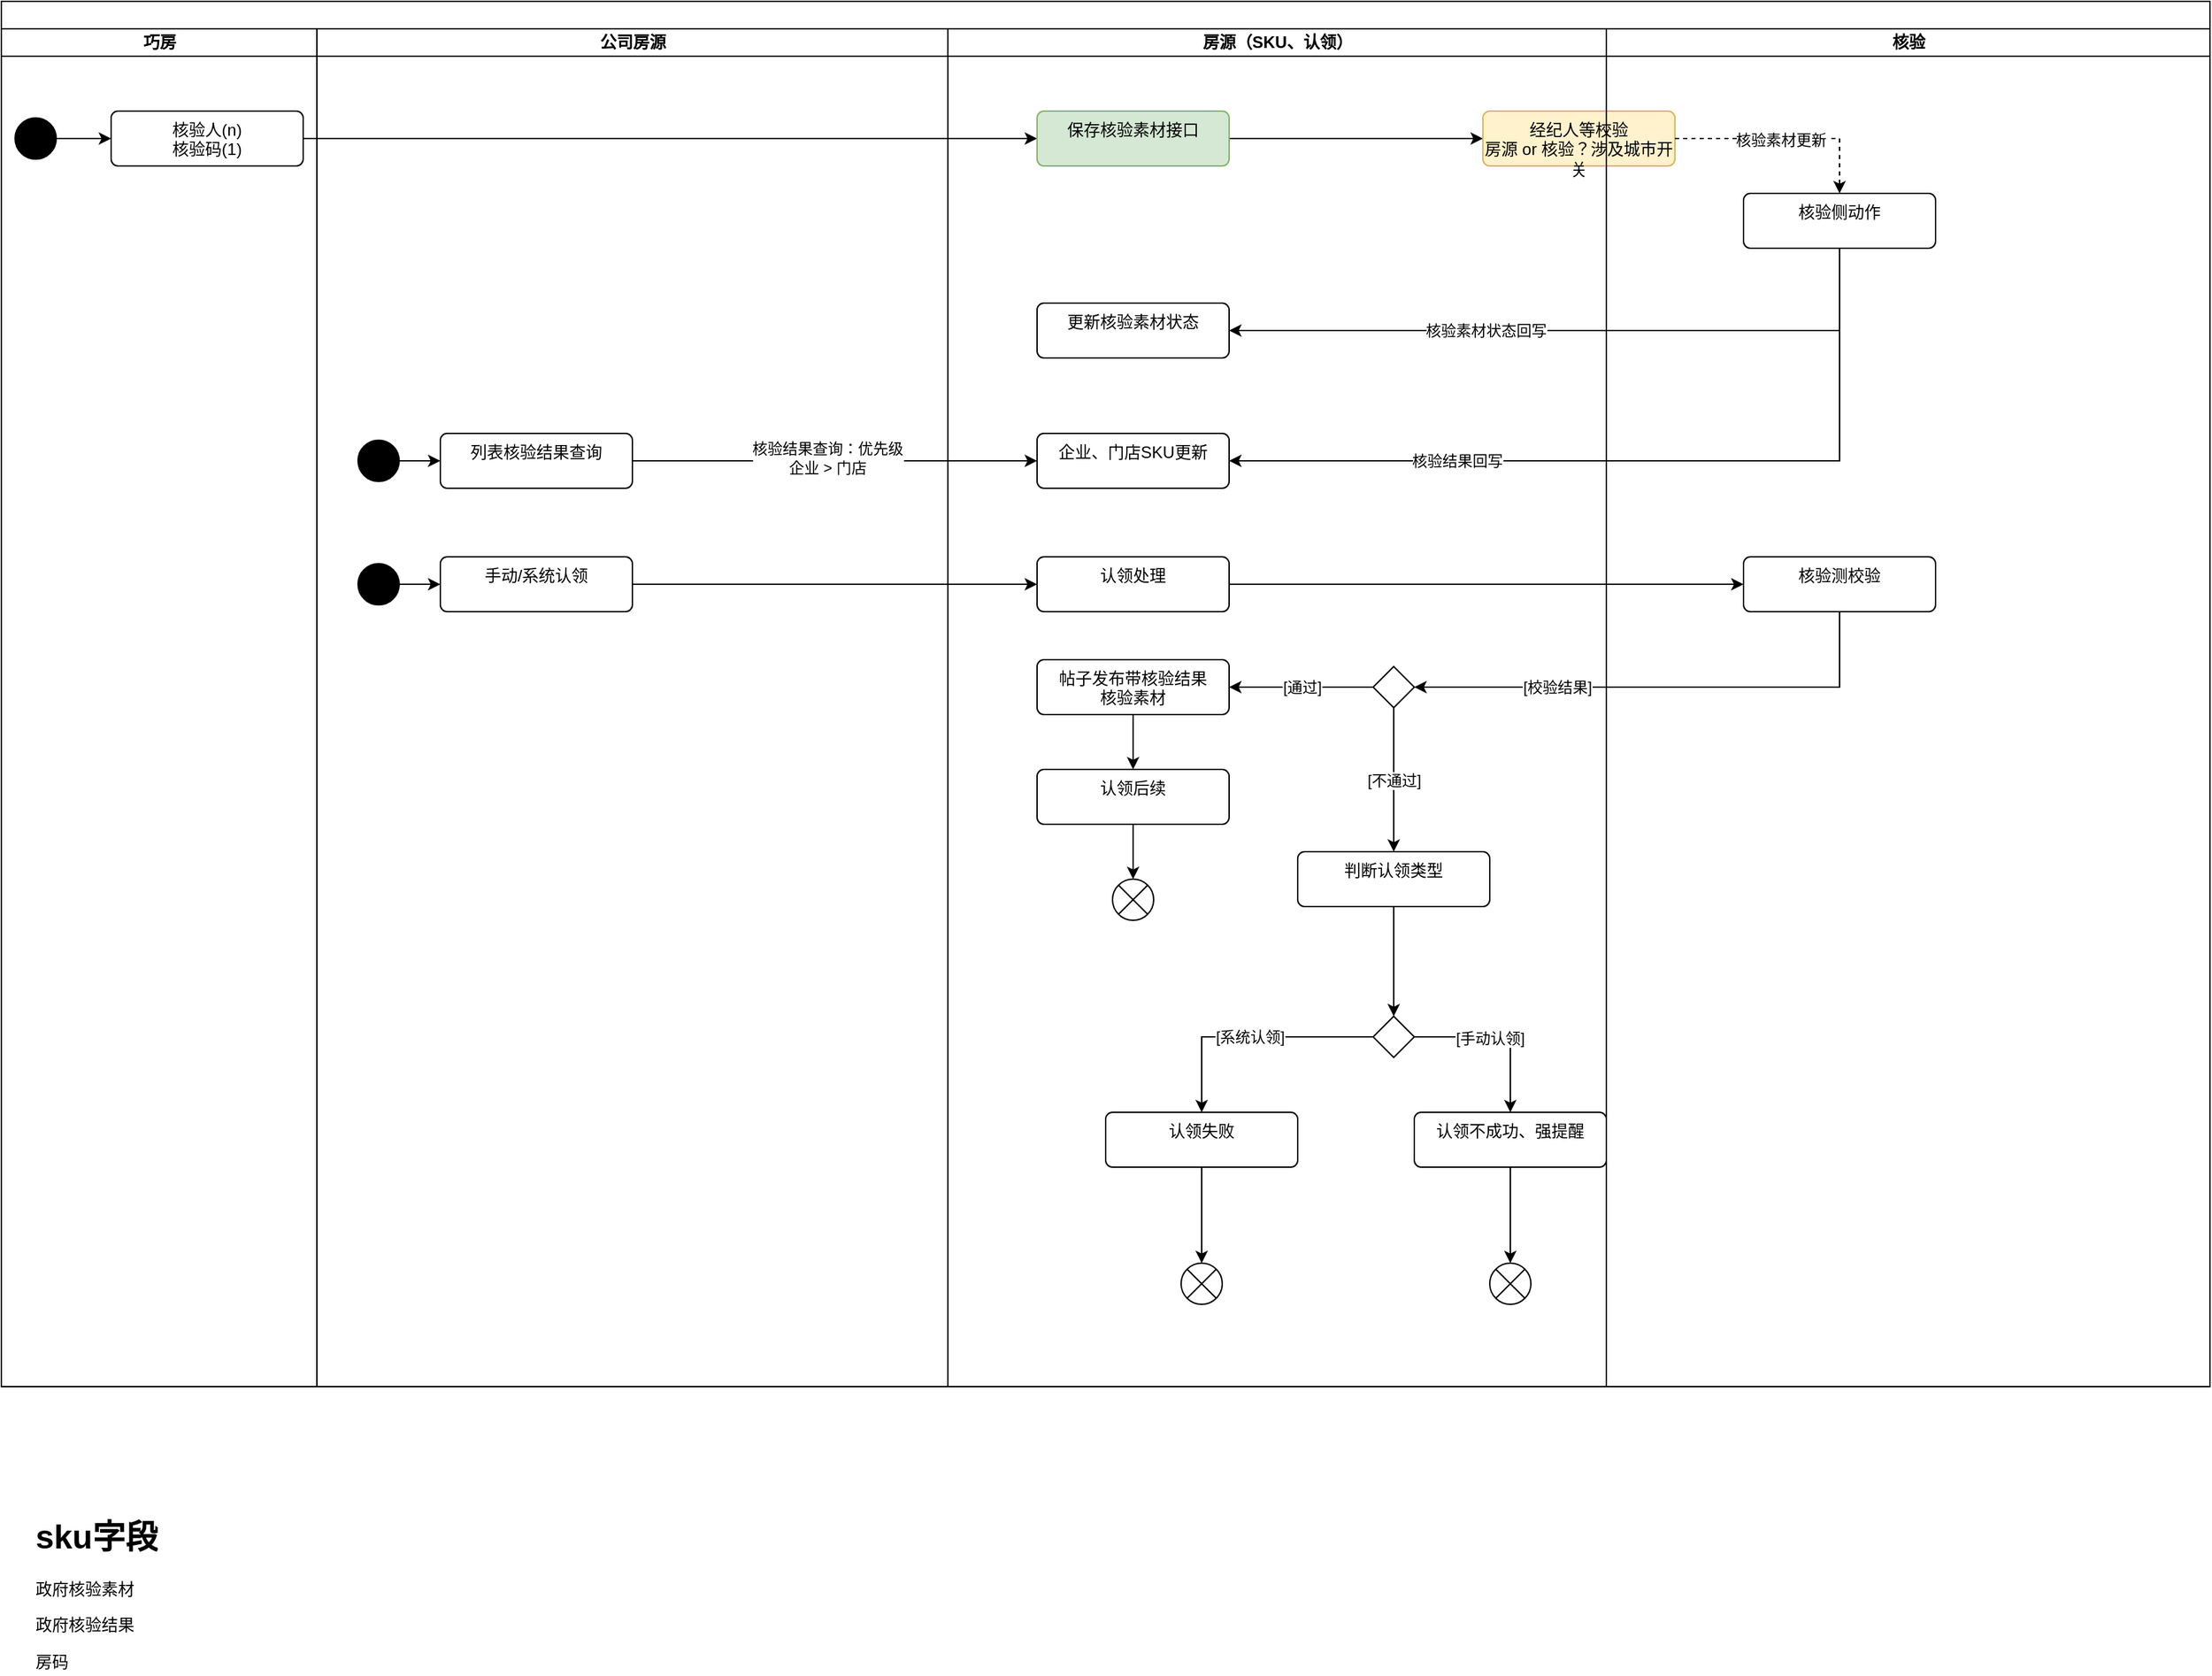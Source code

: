 <mxfile version="21.0.6" type="github" pages="2">
  <diagram name="交互流程" id="vjZGrzt-JCbSemIKqa7r">
    <mxGraphModel dx="756" dy="655" grid="1" gridSize="10" guides="1" tooltips="1" connect="1" arrows="1" fold="1" page="1" pageScale="1" pageWidth="827" pageHeight="1169" math="0" shadow="0">
      <root>
        <mxCell id="0" />
        <mxCell id="1" parent="0" />
        <mxCell id="OSc-uPwjK80ok-IoM_eQ-1" value="" style="swimlane;childLayout=stackLayout;resizeParent=1;resizeParentMax=0;startSize=20;html=1;" parent="1" vertex="1">
          <mxGeometry x="170.0" y="90" width="1610.0" height="1010" as="geometry" />
        </mxCell>
        <mxCell id="OSc-uPwjK80ok-IoM_eQ-21" value="巧房" style="swimlane;startSize=20;html=1;" parent="OSc-uPwjK80ok-IoM_eQ-1" vertex="1">
          <mxGeometry y="20" width="230" height="990" as="geometry" />
        </mxCell>
        <mxCell id="OSc-uPwjK80ok-IoM_eQ-5" value="核验人(n)&lt;br&gt;核验码(1)" style="html=1;align=center;verticalAlign=top;rounded=1;absoluteArcSize=1;arcSize=10;dashed=0;whiteSpace=wrap;" parent="OSc-uPwjK80ok-IoM_eQ-21" vertex="1">
          <mxGeometry x="80.0" y="60" width="140" height="40" as="geometry" />
        </mxCell>
        <mxCell id="OSc-uPwjK80ok-IoM_eQ-9" value="" style="ellipse;fillColor=strokeColor;html=1;" parent="OSc-uPwjK80ok-IoM_eQ-21" vertex="1">
          <mxGeometry x="10.0" y="65" width="30" height="30" as="geometry" />
        </mxCell>
        <mxCell id="OSc-uPwjK80ok-IoM_eQ-10" style="edgeStyle=orthogonalEdgeStyle;rounded=0;orthogonalLoop=1;jettySize=auto;html=1;entryX=0;entryY=0.5;entryDx=0;entryDy=0;" parent="OSc-uPwjK80ok-IoM_eQ-21" source="OSc-uPwjK80ok-IoM_eQ-9" target="OSc-uPwjK80ok-IoM_eQ-5" edge="1">
          <mxGeometry relative="1" as="geometry" />
        </mxCell>
        <mxCell id="OSc-uPwjK80ok-IoM_eQ-2" value="公司房源" style="swimlane;startSize=20;html=1;" parent="OSc-uPwjK80ok-IoM_eQ-1" vertex="1">
          <mxGeometry x="230" y="20" width="460.0" height="990" as="geometry" />
        </mxCell>
        <mxCell id="OSc-uPwjK80ok-IoM_eQ-22" value="" style="ellipse;fillColor=strokeColor;html=1;" parent="OSc-uPwjK80ok-IoM_eQ-2" vertex="1">
          <mxGeometry x="30.0" y="300" width="30" height="30" as="geometry" />
        </mxCell>
        <mxCell id="OSc-uPwjK80ok-IoM_eQ-23" value="列表核验结果查询" style="html=1;align=center;verticalAlign=top;rounded=1;absoluteArcSize=1;arcSize=10;dashed=0;whiteSpace=wrap;" parent="OSc-uPwjK80ok-IoM_eQ-2" vertex="1">
          <mxGeometry x="90.0" y="295" width="140" height="40" as="geometry" />
        </mxCell>
        <mxCell id="OSc-uPwjK80ok-IoM_eQ-24" style="edgeStyle=orthogonalEdgeStyle;rounded=0;orthogonalLoop=1;jettySize=auto;html=1;" parent="OSc-uPwjK80ok-IoM_eQ-2" source="OSc-uPwjK80ok-IoM_eQ-22" target="OSc-uPwjK80ok-IoM_eQ-23" edge="1">
          <mxGeometry relative="1" as="geometry" />
        </mxCell>
        <mxCell id="OSc-uPwjK80ok-IoM_eQ-28" value="" style="ellipse;fillColor=strokeColor;html=1;" parent="OSc-uPwjK80ok-IoM_eQ-2" vertex="1">
          <mxGeometry x="30.0" y="390" width="30" height="30" as="geometry" />
        </mxCell>
        <mxCell id="OSc-uPwjK80ok-IoM_eQ-29" value="手动/系统认领" style="html=1;align=center;verticalAlign=top;rounded=1;absoluteArcSize=1;arcSize=10;dashed=0;whiteSpace=wrap;" parent="OSc-uPwjK80ok-IoM_eQ-2" vertex="1">
          <mxGeometry x="90.0" y="385" width="140" height="40" as="geometry" />
        </mxCell>
        <mxCell id="OSc-uPwjK80ok-IoM_eQ-30" style="edgeStyle=orthogonalEdgeStyle;rounded=0;orthogonalLoop=1;jettySize=auto;html=1;entryX=0;entryY=0.5;entryDx=0;entryDy=0;" parent="OSc-uPwjK80ok-IoM_eQ-2" source="OSc-uPwjK80ok-IoM_eQ-28" target="OSc-uPwjK80ok-IoM_eQ-29" edge="1">
          <mxGeometry relative="1" as="geometry" />
        </mxCell>
        <mxCell id="OSc-uPwjK80ok-IoM_eQ-7" style="edgeStyle=orthogonalEdgeStyle;rounded=0;orthogonalLoop=1;jettySize=auto;html=1;entryX=0;entryY=0.5;entryDx=0;entryDy=0;" parent="OSc-uPwjK80ok-IoM_eQ-1" source="OSc-uPwjK80ok-IoM_eQ-5" target="OSc-uPwjK80ok-IoM_eQ-6" edge="1">
          <mxGeometry relative="1" as="geometry" />
        </mxCell>
        <mxCell id="OSc-uPwjK80ok-IoM_eQ-3" value="房源（SKU、认领）" style="swimlane;startSize=20;html=1;" parent="OSc-uPwjK80ok-IoM_eQ-1" vertex="1">
          <mxGeometry x="690.0" y="20" width="480" height="990" as="geometry" />
        </mxCell>
        <mxCell id="5rWDFJ6ooPvfCLQis1av-3" style="edgeStyle=orthogonalEdgeStyle;rounded=0;orthogonalLoop=1;jettySize=auto;html=1;entryX=0;entryY=0.5;entryDx=0;entryDy=0;" parent="OSc-uPwjK80ok-IoM_eQ-3" source="OSc-uPwjK80ok-IoM_eQ-6" target="5rWDFJ6ooPvfCLQis1av-2" edge="1">
          <mxGeometry relative="1" as="geometry" />
        </mxCell>
        <mxCell id="OSc-uPwjK80ok-IoM_eQ-6" value="保存核验素材接口" style="html=1;align=center;verticalAlign=top;rounded=1;absoluteArcSize=1;arcSize=10;dashed=0;whiteSpace=wrap;fillColor=#d5e8d4;strokeColor=#82b366;" parent="OSc-uPwjK80ok-IoM_eQ-3" vertex="1">
          <mxGeometry x="65" y="60" width="140" height="40" as="geometry" />
        </mxCell>
        <mxCell id="OSc-uPwjK80ok-IoM_eQ-14" value="更新核验素材状态" style="html=1;align=center;verticalAlign=top;rounded=1;absoluteArcSize=1;arcSize=10;dashed=0;whiteSpace=wrap;" parent="OSc-uPwjK80ok-IoM_eQ-3" vertex="1">
          <mxGeometry x="65" y="200" width="140" height="40" as="geometry" />
        </mxCell>
        <mxCell id="OSc-uPwjK80ok-IoM_eQ-17" value="企业、门店SKU更新" style="html=1;align=center;verticalAlign=top;rounded=1;absoluteArcSize=1;arcSize=10;dashed=0;whiteSpace=wrap;" parent="OSc-uPwjK80ok-IoM_eQ-3" vertex="1">
          <mxGeometry x="65" y="295" width="140" height="40" as="geometry" />
        </mxCell>
        <mxCell id="OSc-uPwjK80ok-IoM_eQ-33" value="认领处理" style="html=1;align=center;verticalAlign=top;rounded=1;absoluteArcSize=1;arcSize=10;dashed=0;whiteSpace=wrap;" parent="OSc-uPwjK80ok-IoM_eQ-3" vertex="1">
          <mxGeometry x="65.0" y="385" width="140" height="40" as="geometry" />
        </mxCell>
        <mxCell id="OSc-uPwjK80ok-IoM_eQ-43" value="[通过]" style="edgeStyle=orthogonalEdgeStyle;rounded=0;orthogonalLoop=1;jettySize=auto;html=1;entryX=1;entryY=0.5;entryDx=0;entryDy=0;" parent="OSc-uPwjK80ok-IoM_eQ-3" source="OSc-uPwjK80ok-IoM_eQ-39" target="OSc-uPwjK80ok-IoM_eQ-42" edge="1">
          <mxGeometry relative="1" as="geometry" />
        </mxCell>
        <mxCell id="OSc-uPwjK80ok-IoM_eQ-46" value="[不通过]" style="edgeStyle=orthogonalEdgeStyle;rounded=0;orthogonalLoop=1;jettySize=auto;html=1;entryX=0.5;entryY=0;entryDx=0;entryDy=0;" parent="OSc-uPwjK80ok-IoM_eQ-3" source="OSc-uPwjK80ok-IoM_eQ-39" target="OSc-uPwjK80ok-IoM_eQ-45" edge="1">
          <mxGeometry relative="1" as="geometry" />
        </mxCell>
        <mxCell id="OSc-uPwjK80ok-IoM_eQ-39" value="" style="rhombus;" parent="OSc-uPwjK80ok-IoM_eQ-3" vertex="1">
          <mxGeometry x="310.0" y="465" width="30" height="30" as="geometry" />
        </mxCell>
        <mxCell id="OSc-uPwjK80ok-IoM_eQ-60" style="edgeStyle=orthogonalEdgeStyle;rounded=0;orthogonalLoop=1;jettySize=auto;html=1;entryX=0.5;entryY=0;entryDx=0;entryDy=0;" parent="OSc-uPwjK80ok-IoM_eQ-3" source="OSc-uPwjK80ok-IoM_eQ-42" target="OSc-uPwjK80ok-IoM_eQ-59" edge="1">
          <mxGeometry relative="1" as="geometry" />
        </mxCell>
        <mxCell id="OSc-uPwjK80ok-IoM_eQ-42" value="帖子发布带核验结果&lt;br&gt;核验素材" style="html=1;align=center;verticalAlign=top;rounded=1;absoluteArcSize=1;arcSize=10;dashed=0;whiteSpace=wrap;" parent="OSc-uPwjK80ok-IoM_eQ-3" vertex="1">
          <mxGeometry x="65" y="460" width="140" height="40" as="geometry" />
        </mxCell>
        <mxCell id="OSc-uPwjK80ok-IoM_eQ-48" style="edgeStyle=orthogonalEdgeStyle;rounded=0;orthogonalLoop=1;jettySize=auto;html=1;entryX=0.5;entryY=0;entryDx=0;entryDy=0;" parent="OSc-uPwjK80ok-IoM_eQ-3" source="OSc-uPwjK80ok-IoM_eQ-45" target="OSc-uPwjK80ok-IoM_eQ-47" edge="1">
          <mxGeometry relative="1" as="geometry" />
        </mxCell>
        <mxCell id="OSc-uPwjK80ok-IoM_eQ-45" value="判断认领类型" style="html=1;align=center;verticalAlign=top;rounded=1;absoluteArcSize=1;arcSize=10;dashed=0;whiteSpace=wrap;" parent="OSc-uPwjK80ok-IoM_eQ-3" vertex="1">
          <mxGeometry x="255" y="600" width="140" height="40" as="geometry" />
        </mxCell>
        <mxCell id="OSc-uPwjK80ok-IoM_eQ-51" value="[系统认领]" style="edgeStyle=orthogonalEdgeStyle;rounded=0;orthogonalLoop=1;jettySize=auto;html=1;entryX=0.5;entryY=0;entryDx=0;entryDy=0;" parent="OSc-uPwjK80ok-IoM_eQ-3" source="OSc-uPwjK80ok-IoM_eQ-47" target="OSc-uPwjK80ok-IoM_eQ-49" edge="1">
          <mxGeometry relative="1" as="geometry" />
        </mxCell>
        <mxCell id="OSc-uPwjK80ok-IoM_eQ-47" value="" style="rhombus;" parent="OSc-uPwjK80ok-IoM_eQ-3" vertex="1">
          <mxGeometry x="310.0" y="720" width="30" height="30" as="geometry" />
        </mxCell>
        <mxCell id="OSc-uPwjK80ok-IoM_eQ-54" style="edgeStyle=orthogonalEdgeStyle;rounded=0;orthogonalLoop=1;jettySize=auto;html=1;entryX=0.5;entryY=0;entryDx=0;entryDy=0;" parent="OSc-uPwjK80ok-IoM_eQ-3" source="OSc-uPwjK80ok-IoM_eQ-49" target="OSc-uPwjK80ok-IoM_eQ-53" edge="1">
          <mxGeometry relative="1" as="geometry" />
        </mxCell>
        <mxCell id="OSc-uPwjK80ok-IoM_eQ-49" value="认领失败" style="html=1;align=center;verticalAlign=top;rounded=1;absoluteArcSize=1;arcSize=10;dashed=0;whiteSpace=wrap;" parent="OSc-uPwjK80ok-IoM_eQ-3" vertex="1">
          <mxGeometry x="115" y="790" width="140" height="40" as="geometry" />
        </mxCell>
        <mxCell id="OSc-uPwjK80ok-IoM_eQ-58" style="edgeStyle=orthogonalEdgeStyle;rounded=0;orthogonalLoop=1;jettySize=auto;html=1;entryX=0.5;entryY=0;entryDx=0;entryDy=0;" parent="OSc-uPwjK80ok-IoM_eQ-3" source="OSc-uPwjK80ok-IoM_eQ-50" target="OSc-uPwjK80ok-IoM_eQ-57" edge="1">
          <mxGeometry relative="1" as="geometry" />
        </mxCell>
        <mxCell id="OSc-uPwjK80ok-IoM_eQ-50" value="认领不成功、强提醒" style="html=1;align=center;verticalAlign=top;rounded=1;absoluteArcSize=1;arcSize=10;dashed=0;whiteSpace=wrap;" parent="OSc-uPwjK80ok-IoM_eQ-3" vertex="1">
          <mxGeometry x="340" y="790" width="140" height="40" as="geometry" />
        </mxCell>
        <mxCell id="OSc-uPwjK80ok-IoM_eQ-53" value="" style="shape=sumEllipse;perimeter=ellipsePerimeter;html=1;backgroundOutline=1;" parent="OSc-uPwjK80ok-IoM_eQ-3" vertex="1">
          <mxGeometry x="170" y="900" width="30" height="30" as="geometry" />
        </mxCell>
        <mxCell id="OSc-uPwjK80ok-IoM_eQ-52" style="edgeStyle=orthogonalEdgeStyle;rounded=0;orthogonalLoop=1;jettySize=auto;html=1;entryX=0.5;entryY=0;entryDx=0;entryDy=0;exitX=1;exitY=0.5;exitDx=0;exitDy=0;" parent="OSc-uPwjK80ok-IoM_eQ-3" source="OSc-uPwjK80ok-IoM_eQ-47" target="OSc-uPwjK80ok-IoM_eQ-50" edge="1">
          <mxGeometry relative="1" as="geometry">
            <mxPoint x="360.0" y="735" as="sourcePoint" />
            <mxPoint x="430" y="790" as="targetPoint" />
          </mxGeometry>
        </mxCell>
        <mxCell id="OSc-uPwjK80ok-IoM_eQ-56" value="[手动认领]" style="edgeLabel;html=1;align=center;verticalAlign=middle;resizable=0;points=[];" parent="OSc-uPwjK80ok-IoM_eQ-52" vertex="1" connectable="0">
          <mxGeometry x="-0.131" relative="1" as="geometry">
            <mxPoint y="1" as="offset" />
          </mxGeometry>
        </mxCell>
        <mxCell id="OSc-uPwjK80ok-IoM_eQ-57" value="" style="shape=sumEllipse;perimeter=ellipsePerimeter;html=1;backgroundOutline=1;" parent="OSc-uPwjK80ok-IoM_eQ-3" vertex="1">
          <mxGeometry x="395" y="900" width="30" height="30" as="geometry" />
        </mxCell>
        <mxCell id="OSc-uPwjK80ok-IoM_eQ-62" style="edgeStyle=orthogonalEdgeStyle;rounded=0;orthogonalLoop=1;jettySize=auto;html=1;entryX=0.5;entryY=0;entryDx=0;entryDy=0;" parent="OSc-uPwjK80ok-IoM_eQ-3" source="OSc-uPwjK80ok-IoM_eQ-59" target="OSc-uPwjK80ok-IoM_eQ-61" edge="1">
          <mxGeometry relative="1" as="geometry" />
        </mxCell>
        <mxCell id="OSc-uPwjK80ok-IoM_eQ-59" value="认领后续" style="html=1;align=center;verticalAlign=top;rounded=1;absoluteArcSize=1;arcSize=10;dashed=0;whiteSpace=wrap;" parent="OSc-uPwjK80ok-IoM_eQ-3" vertex="1">
          <mxGeometry x="65" y="540" width="140" height="40" as="geometry" />
        </mxCell>
        <mxCell id="OSc-uPwjK80ok-IoM_eQ-61" value="" style="shape=sumEllipse;perimeter=ellipsePerimeter;html=1;backgroundOutline=1;" parent="OSc-uPwjK80ok-IoM_eQ-3" vertex="1">
          <mxGeometry x="120" y="620" width="30" height="30" as="geometry" />
        </mxCell>
        <mxCell id="5rWDFJ6ooPvfCLQis1av-2" value="经纪人等校验&lt;br&gt;房源 or 核验？涉及城市开关" style="html=1;align=center;verticalAlign=top;rounded=1;absoluteArcSize=1;arcSize=10;dashed=0;whiteSpace=wrap;fillColor=#fff2cc;strokeColor=#d6b656;" parent="OSc-uPwjK80ok-IoM_eQ-3" vertex="1">
          <mxGeometry x="390" y="60" width="140" height="40" as="geometry" />
        </mxCell>
        <mxCell id="OSc-uPwjK80ok-IoM_eQ-4" value="核验" style="swimlane;startSize=20;html=1;" parent="OSc-uPwjK80ok-IoM_eQ-1" vertex="1">
          <mxGeometry x="1170.0" y="20" width="440" height="990" as="geometry" />
        </mxCell>
        <mxCell id="OSc-uPwjK80ok-IoM_eQ-12" value="核验侧动作" style="html=1;align=center;verticalAlign=top;rounded=1;absoluteArcSize=1;arcSize=10;dashed=0;whiteSpace=wrap;" parent="OSc-uPwjK80ok-IoM_eQ-4" vertex="1">
          <mxGeometry x="100.0" y="120" width="140" height="40" as="geometry" />
        </mxCell>
        <mxCell id="OSc-uPwjK80ok-IoM_eQ-36" value="核验测校验" style="html=1;align=center;verticalAlign=top;rounded=1;absoluteArcSize=1;arcSize=10;dashed=0;whiteSpace=wrap;" parent="OSc-uPwjK80ok-IoM_eQ-4" vertex="1">
          <mxGeometry x="100.0" y="385" width="140" height="40" as="geometry" />
        </mxCell>
        <mxCell id="OSc-uPwjK80ok-IoM_eQ-11" value="" style="endArrow=classic;html=1;rounded=0;exitX=1;exitY=0.5;exitDx=0;exitDy=0;entryX=0.5;entryY=0;entryDx=0;entryDy=0;dashed=1;" parent="OSc-uPwjK80ok-IoM_eQ-1" source="5rWDFJ6ooPvfCLQis1av-2" target="OSc-uPwjK80ok-IoM_eQ-12" edge="1">
          <mxGeometry width="50" height="50" relative="1" as="geometry">
            <mxPoint x="530.0" y="130" as="sourcePoint" />
            <mxPoint x="580.0" y="80" as="targetPoint" />
            <Array as="points">
              <mxPoint x="1340.0" y="100" />
            </Array>
          </mxGeometry>
        </mxCell>
        <mxCell id="OSc-uPwjK80ok-IoM_eQ-13" value="核验素材更新" style="edgeLabel;html=1;align=center;verticalAlign=middle;resizable=0;points=[];" parent="OSc-uPwjK80ok-IoM_eQ-11" vertex="1" connectable="0">
          <mxGeometry x="-0.04" relative="1" as="geometry">
            <mxPoint y="1" as="offset" />
          </mxGeometry>
        </mxCell>
        <mxCell id="OSc-uPwjK80ok-IoM_eQ-15" style="edgeStyle=orthogonalEdgeStyle;rounded=0;orthogonalLoop=1;jettySize=auto;html=1;entryX=1;entryY=0.5;entryDx=0;entryDy=0;exitX=0.5;exitY=1;exitDx=0;exitDy=0;" parent="OSc-uPwjK80ok-IoM_eQ-1" source="OSc-uPwjK80ok-IoM_eQ-12" target="OSc-uPwjK80ok-IoM_eQ-14" edge="1">
          <mxGeometry relative="1" as="geometry" />
        </mxCell>
        <mxCell id="OSc-uPwjK80ok-IoM_eQ-16" value="核验素材状态回写" style="edgeLabel;html=1;align=center;verticalAlign=middle;resizable=0;points=[];" parent="OSc-uPwjK80ok-IoM_eQ-15" vertex="1" connectable="0">
          <mxGeometry x="0.261" y="-1" relative="1" as="geometry">
            <mxPoint y="1" as="offset" />
          </mxGeometry>
        </mxCell>
        <mxCell id="OSc-uPwjK80ok-IoM_eQ-18" style="edgeStyle=orthogonalEdgeStyle;rounded=0;orthogonalLoop=1;jettySize=auto;html=1;entryX=1;entryY=0.5;entryDx=0;entryDy=0;exitX=0.5;exitY=1;exitDx=0;exitDy=0;" parent="OSc-uPwjK80ok-IoM_eQ-1" source="OSc-uPwjK80ok-IoM_eQ-12" target="OSc-uPwjK80ok-IoM_eQ-17" edge="1">
          <mxGeometry relative="1" as="geometry" />
        </mxCell>
        <mxCell id="OSc-uPwjK80ok-IoM_eQ-19" value="核验结果回写" style="edgeLabel;html=1;align=center;verticalAlign=middle;resizable=0;points=[];" parent="OSc-uPwjK80ok-IoM_eQ-18" vertex="1" connectable="0">
          <mxGeometry x="0.532" y="-3" relative="1" as="geometry">
            <mxPoint x="25" y="3" as="offset" />
          </mxGeometry>
        </mxCell>
        <mxCell id="OSc-uPwjK80ok-IoM_eQ-26" style="edgeStyle=orthogonalEdgeStyle;rounded=0;orthogonalLoop=1;jettySize=auto;html=1;entryX=0;entryY=0.5;entryDx=0;entryDy=0;" parent="OSc-uPwjK80ok-IoM_eQ-1" source="OSc-uPwjK80ok-IoM_eQ-23" target="OSc-uPwjK80ok-IoM_eQ-17" edge="1">
          <mxGeometry relative="1" as="geometry" />
        </mxCell>
        <mxCell id="OSc-uPwjK80ok-IoM_eQ-27" value="核验结果查询：优先级&lt;br&gt;企业 &amp;gt; 门店" style="edgeLabel;html=1;align=center;verticalAlign=middle;resizable=0;points=[];" parent="OSc-uPwjK80ok-IoM_eQ-26" vertex="1" connectable="0">
          <mxGeometry x="-0.041" y="3" relative="1" as="geometry">
            <mxPoint y="1" as="offset" />
          </mxGeometry>
        </mxCell>
        <mxCell id="OSc-uPwjK80ok-IoM_eQ-34" style="edgeStyle=orthogonalEdgeStyle;rounded=0;orthogonalLoop=1;jettySize=auto;html=1;entryX=0;entryY=0.5;entryDx=0;entryDy=0;" parent="OSc-uPwjK80ok-IoM_eQ-1" source="OSc-uPwjK80ok-IoM_eQ-29" target="OSc-uPwjK80ok-IoM_eQ-33" edge="1">
          <mxGeometry relative="1" as="geometry" />
        </mxCell>
        <mxCell id="OSc-uPwjK80ok-IoM_eQ-37" style="edgeStyle=orthogonalEdgeStyle;rounded=0;orthogonalLoop=1;jettySize=auto;html=1;" parent="OSc-uPwjK80ok-IoM_eQ-1" source="OSc-uPwjK80ok-IoM_eQ-33" target="OSc-uPwjK80ok-IoM_eQ-36" edge="1">
          <mxGeometry relative="1" as="geometry" />
        </mxCell>
        <mxCell id="OSc-uPwjK80ok-IoM_eQ-40" style="edgeStyle=orthogonalEdgeStyle;rounded=0;orthogonalLoop=1;jettySize=auto;html=1;entryX=1;entryY=0.5;entryDx=0;entryDy=0;exitX=0.5;exitY=1;exitDx=0;exitDy=0;" parent="OSc-uPwjK80ok-IoM_eQ-1" source="OSc-uPwjK80ok-IoM_eQ-36" target="OSc-uPwjK80ok-IoM_eQ-39" edge="1">
          <mxGeometry relative="1" as="geometry" />
        </mxCell>
        <mxCell id="OSc-uPwjK80ok-IoM_eQ-41" value="[校验结果]" style="edgeLabel;html=1;align=center;verticalAlign=middle;resizable=0;points=[];" parent="OSc-uPwjK80ok-IoM_eQ-40" vertex="1" connectable="0">
          <mxGeometry x="0.429" relative="1" as="geometry">
            <mxPoint as="offset" />
          </mxGeometry>
        </mxCell>
        <mxCell id="K2EL8k8ToB-NFOXZSjbR-1" value="&lt;h1&gt;sku字段&lt;/h1&gt;&lt;p&gt;政府核验素材&lt;/p&gt;&lt;p&gt;政府核验结果&lt;/p&gt;&lt;p&gt;房码&lt;/p&gt;" style="text;html=1;strokeColor=none;fillColor=none;spacing=5;spacingTop=-20;whiteSpace=wrap;overflow=hidden;rounded=0;" parent="1" vertex="1">
          <mxGeometry x="190" y="1190" width="190" height="120" as="geometry" />
        </mxCell>
      </root>
    </mxGraphModel>
  </diagram>
  <diagram id="n-LrUfUkexLag8_Z4X1F" name="表">
    <mxGraphModel dx="756" dy="655" grid="1" gridSize="10" guides="1" tooltips="1" connect="1" arrows="1" fold="1" page="1" pageScale="1" pageWidth="827" pageHeight="1169" math="0" shadow="0">
      <root>
        <mxCell id="0" />
        <mxCell id="1" parent="0" />
        <mxCell id="98mnVJp1NOEcFLGVvsz1-1" value="核验素材" style="shape=table;startSize=30;container=1;collapsible=1;childLayout=tableLayout;fixedRows=1;rowLines=0;fontStyle=1;align=center;resizeLast=1;html=1;" parent="1" vertex="1">
          <mxGeometry x="160" y="90" width="190" height="210" as="geometry" />
        </mxCell>
        <mxCell id="98mnVJp1NOEcFLGVvsz1-2" value="" style="shape=tableRow;horizontal=0;startSize=0;swimlaneHead=0;swimlaneBody=0;fillColor=none;collapsible=0;dropTarget=0;points=[[0,0.5],[1,0.5]];portConstraint=eastwest;top=0;left=0;right=0;bottom=1;" parent="98mnVJp1NOEcFLGVvsz1-1" vertex="1">
          <mxGeometry y="30" width="190" height="30" as="geometry" />
        </mxCell>
        <mxCell id="98mnVJp1NOEcFLGVvsz1-3" value="PK" style="shape=partialRectangle;connectable=0;fillColor=none;top=0;left=0;bottom=0;right=0;fontStyle=1;overflow=hidden;whiteSpace=wrap;html=1;" parent="98mnVJp1NOEcFLGVvsz1-2" vertex="1">
          <mxGeometry width="30" height="30" as="geometry">
            <mxRectangle width="30" height="30" as="alternateBounds" />
          </mxGeometry>
        </mxCell>
        <mxCell id="98mnVJp1NOEcFLGVvsz1-4" value="id" style="shape=partialRectangle;connectable=0;fillColor=none;top=0;left=0;bottom=0;right=0;align=left;spacingLeft=6;fontStyle=5;overflow=hidden;whiteSpace=wrap;html=1;" parent="98mnVJp1NOEcFLGVvsz1-2" vertex="1">
          <mxGeometry x="30" width="160" height="30" as="geometry">
            <mxRectangle width="160" height="30" as="alternateBounds" />
          </mxGeometry>
        </mxCell>
        <mxCell id="98mnVJp1NOEcFLGVvsz1-5" value="" style="shape=tableRow;horizontal=0;startSize=0;swimlaneHead=0;swimlaneBody=0;fillColor=none;collapsible=0;dropTarget=0;points=[[0,0.5],[1,0.5]];portConstraint=eastwest;top=0;left=0;right=0;bottom=0;" parent="98mnVJp1NOEcFLGVvsz1-1" vertex="1">
          <mxGeometry y="60" width="190" height="30" as="geometry" />
        </mxCell>
        <mxCell id="98mnVJp1NOEcFLGVvsz1-6" value="" style="shape=partialRectangle;connectable=0;fillColor=none;top=0;left=0;bottom=0;right=0;editable=1;overflow=hidden;whiteSpace=wrap;html=1;" parent="98mnVJp1NOEcFLGVvsz1-5" vertex="1">
          <mxGeometry width="30" height="30" as="geometry">
            <mxRectangle width="30" height="30" as="alternateBounds" />
          </mxGeometry>
        </mxCell>
        <mxCell id="98mnVJp1NOEcFLGVvsz1-7" value="skuId (司skuId or 门店skuId)" style="shape=partialRectangle;connectable=0;fillColor=none;top=0;left=0;bottom=0;right=0;align=left;spacingLeft=6;overflow=hidden;whiteSpace=wrap;html=1;" parent="98mnVJp1NOEcFLGVvsz1-5" vertex="1">
          <mxGeometry x="30" width="160" height="30" as="geometry">
            <mxRectangle width="160" height="30" as="alternateBounds" />
          </mxGeometry>
        </mxCell>
        <mxCell id="98mnVJp1NOEcFLGVvsz1-8" value="" style="shape=tableRow;horizontal=0;startSize=0;swimlaneHead=0;swimlaneBody=0;fillColor=none;collapsible=0;dropTarget=0;points=[[0,0.5],[1,0.5]];portConstraint=eastwest;top=0;left=0;right=0;bottom=0;" parent="98mnVJp1NOEcFLGVvsz1-1" vertex="1">
          <mxGeometry y="90" width="190" height="30" as="geometry" />
        </mxCell>
        <mxCell id="98mnVJp1NOEcFLGVvsz1-9" value="" style="shape=partialRectangle;connectable=0;fillColor=none;top=0;left=0;bottom=0;right=0;editable=1;overflow=hidden;whiteSpace=wrap;html=1;" parent="98mnVJp1NOEcFLGVvsz1-8" vertex="1">
          <mxGeometry width="30" height="30" as="geometry">
            <mxRectangle width="30" height="30" as="alternateBounds" />
          </mxGeometry>
        </mxCell>
        <mxCell id="98mnVJp1NOEcFLGVvsz1-10" value="entityId（门店id or 司id）" style="shape=partialRectangle;connectable=0;fillColor=none;top=0;left=0;bottom=0;right=0;align=left;spacingLeft=6;overflow=hidden;whiteSpace=wrap;html=1;" parent="98mnVJp1NOEcFLGVvsz1-8" vertex="1">
          <mxGeometry x="30" width="160" height="30" as="geometry">
            <mxRectangle width="160" height="30" as="alternateBounds" />
          </mxGeometry>
        </mxCell>
        <mxCell id="98mnVJp1NOEcFLGVvsz1-11" value="" style="shape=tableRow;horizontal=0;startSize=0;swimlaneHead=0;swimlaneBody=0;fillColor=none;collapsible=0;dropTarget=0;points=[[0,0.5],[1,0.5]];portConstraint=eastwest;top=0;left=0;right=0;bottom=0;" parent="98mnVJp1NOEcFLGVvsz1-1" vertex="1">
          <mxGeometry y="120" width="190" height="30" as="geometry" />
        </mxCell>
        <mxCell id="98mnVJp1NOEcFLGVvsz1-12" value="" style="shape=partialRectangle;connectable=0;fillColor=none;top=0;left=0;bottom=0;right=0;editable=1;overflow=hidden;whiteSpace=wrap;html=1;" parent="98mnVJp1NOEcFLGVvsz1-11" vertex="1">
          <mxGeometry width="30" height="30" as="geometry">
            <mxRectangle width="30" height="30" as="alternateBounds" />
          </mxGeometry>
        </mxCell>
        <mxCell id="98mnVJp1NOEcFLGVvsz1-13" value="entityType(门店or司)" style="shape=partialRectangle;connectable=0;fillColor=none;top=0;left=0;bottom=0;right=0;align=left;spacingLeft=6;overflow=hidden;whiteSpace=wrap;html=1;" parent="98mnVJp1NOEcFLGVvsz1-11" vertex="1">
          <mxGeometry x="30" width="160" height="30" as="geometry">
            <mxRectangle width="160" height="30" as="alternateBounds" />
          </mxGeometry>
        </mxCell>
        <mxCell id="98mnVJp1NOEcFLGVvsz1-14" style="shape=tableRow;horizontal=0;startSize=0;swimlaneHead=0;swimlaneBody=0;fillColor=none;collapsible=0;dropTarget=0;points=[[0,0.5],[1,0.5]];portConstraint=eastwest;top=0;left=0;right=0;bottom=0;" parent="98mnVJp1NOEcFLGVvsz1-1" vertex="1">
          <mxGeometry y="150" width="190" height="30" as="geometry" />
        </mxCell>
        <mxCell id="98mnVJp1NOEcFLGVvsz1-15" style="shape=partialRectangle;connectable=0;fillColor=none;top=0;left=0;bottom=0;right=0;editable=1;overflow=hidden;whiteSpace=wrap;html=1;" parent="98mnVJp1NOEcFLGVvsz1-14" vertex="1">
          <mxGeometry width="30" height="30" as="geometry">
            <mxRectangle width="30" height="30" as="alternateBounds" />
          </mxGeometry>
        </mxCell>
        <mxCell id="98mnVJp1NOEcFLGVvsz1-16" value="brokerId" style="shape=partialRectangle;connectable=0;fillColor=none;top=0;left=0;bottom=0;right=0;align=left;spacingLeft=6;overflow=hidden;whiteSpace=wrap;html=1;" parent="98mnVJp1NOEcFLGVvsz1-14" vertex="1">
          <mxGeometry x="30" width="160" height="30" as="geometry">
            <mxRectangle width="160" height="30" as="alternateBounds" />
          </mxGeometry>
        </mxCell>
        <mxCell id="98mnVJp1NOEcFLGVvsz1-17" style="shape=tableRow;horizontal=0;startSize=0;swimlaneHead=0;swimlaneBody=0;fillColor=none;collapsible=0;dropTarget=0;points=[[0,0.5],[1,0.5]];portConstraint=eastwest;top=0;left=0;right=0;bottom=0;" parent="98mnVJp1NOEcFLGVvsz1-1" vertex="1">
          <mxGeometry y="180" width="190" height="30" as="geometry" />
        </mxCell>
        <mxCell id="98mnVJp1NOEcFLGVvsz1-18" style="shape=partialRectangle;connectable=0;fillColor=none;top=0;left=0;bottom=0;right=0;editable=1;overflow=hidden;whiteSpace=wrap;html=1;" parent="98mnVJp1NOEcFLGVvsz1-17" vertex="1">
          <mxGeometry width="30" height="30" as="geometry">
            <mxRectangle width="30" height="30" as="alternateBounds" />
          </mxGeometry>
        </mxCell>
        <mxCell id="98mnVJp1NOEcFLGVvsz1-19" value="status（核验素材状态）" style="shape=partialRectangle;connectable=0;fillColor=none;top=0;left=0;bottom=0;right=0;align=left;spacingLeft=6;overflow=hidden;whiteSpace=wrap;html=1;" parent="98mnVJp1NOEcFLGVvsz1-17" vertex="1">
          <mxGeometry x="30" width="160" height="30" as="geometry">
            <mxRectangle width="160" height="30" as="alternateBounds" />
          </mxGeometry>
        </mxCell>
      </root>
    </mxGraphModel>
  </diagram>
</mxfile>

